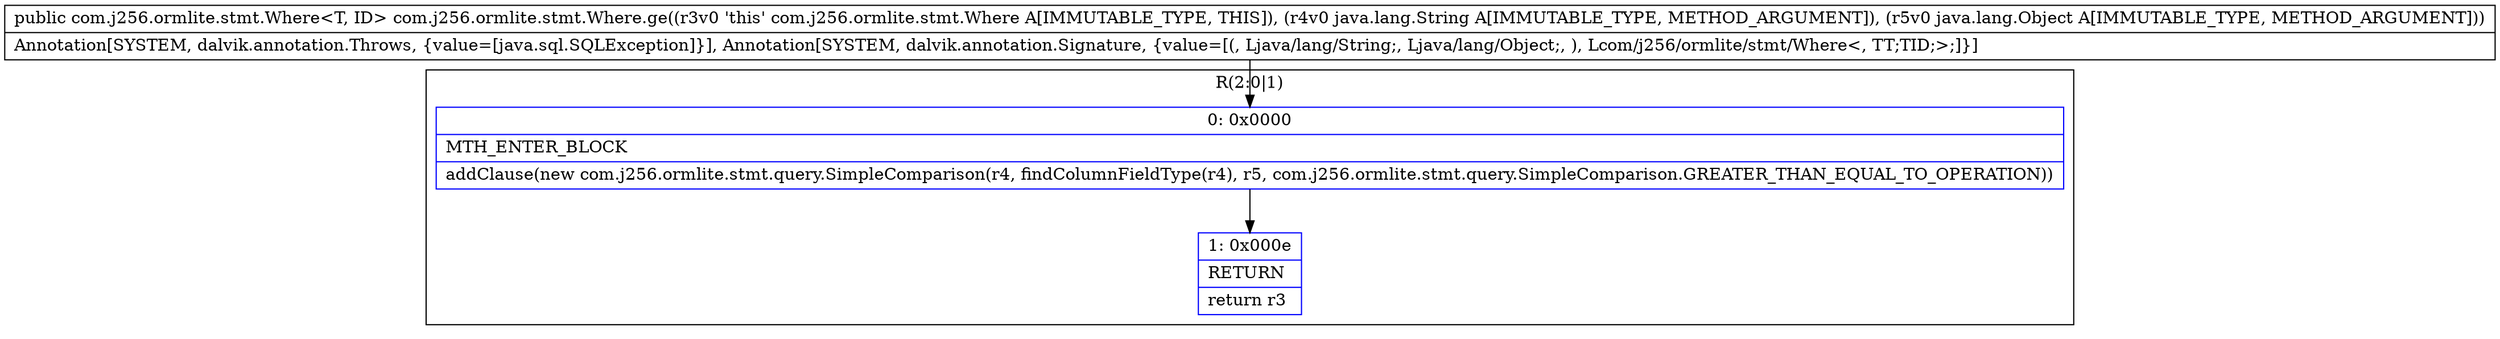 digraph "CFG forcom.j256.ormlite.stmt.Where.ge(Ljava\/lang\/String;Ljava\/lang\/Object;)Lcom\/j256\/ormlite\/stmt\/Where;" {
subgraph cluster_Region_2069710514 {
label = "R(2:0|1)";
node [shape=record,color=blue];
Node_0 [shape=record,label="{0\:\ 0x0000|MTH_ENTER_BLOCK\l|addClause(new com.j256.ormlite.stmt.query.SimpleComparison(r4, findColumnFieldType(r4), r5, com.j256.ormlite.stmt.query.SimpleComparison.GREATER_THAN_EQUAL_TO_OPERATION))\l}"];
Node_1 [shape=record,label="{1\:\ 0x000e|RETURN\l|return r3\l}"];
}
MethodNode[shape=record,label="{public com.j256.ormlite.stmt.Where\<T, ID\> com.j256.ormlite.stmt.Where.ge((r3v0 'this' com.j256.ormlite.stmt.Where A[IMMUTABLE_TYPE, THIS]), (r4v0 java.lang.String A[IMMUTABLE_TYPE, METHOD_ARGUMENT]), (r5v0 java.lang.Object A[IMMUTABLE_TYPE, METHOD_ARGUMENT]))  | Annotation[SYSTEM, dalvik.annotation.Throws, \{value=[java.sql.SQLException]\}], Annotation[SYSTEM, dalvik.annotation.Signature, \{value=[(, Ljava\/lang\/String;, Ljava\/lang\/Object;, ), Lcom\/j256\/ormlite\/stmt\/Where\<, TT;TID;\>;]\}]\l}"];
MethodNode -> Node_0;
Node_0 -> Node_1;
}

